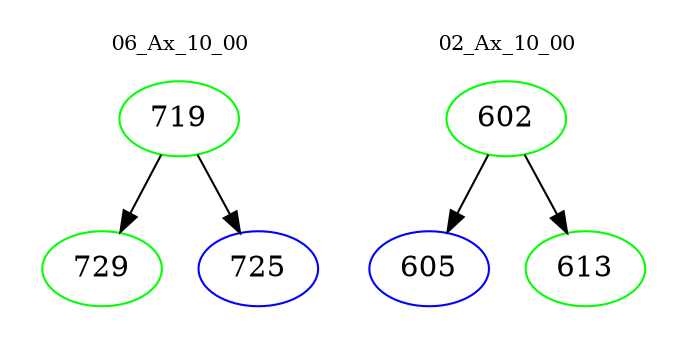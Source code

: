 digraph{
subgraph cluster_0 {
color = white
label = "06_Ax_10_00";
fontsize=10;
T0_719 [label="719", color="green"]
T0_719 -> T0_729 [color="black"]
T0_729 [label="729", color="green"]
T0_719 -> T0_725 [color="black"]
T0_725 [label="725", color="blue"]
}
subgraph cluster_1 {
color = white
label = "02_Ax_10_00";
fontsize=10;
T1_602 [label="602", color="green"]
T1_602 -> T1_605 [color="black"]
T1_605 [label="605", color="blue"]
T1_602 -> T1_613 [color="black"]
T1_613 [label="613", color="green"]
}
}
